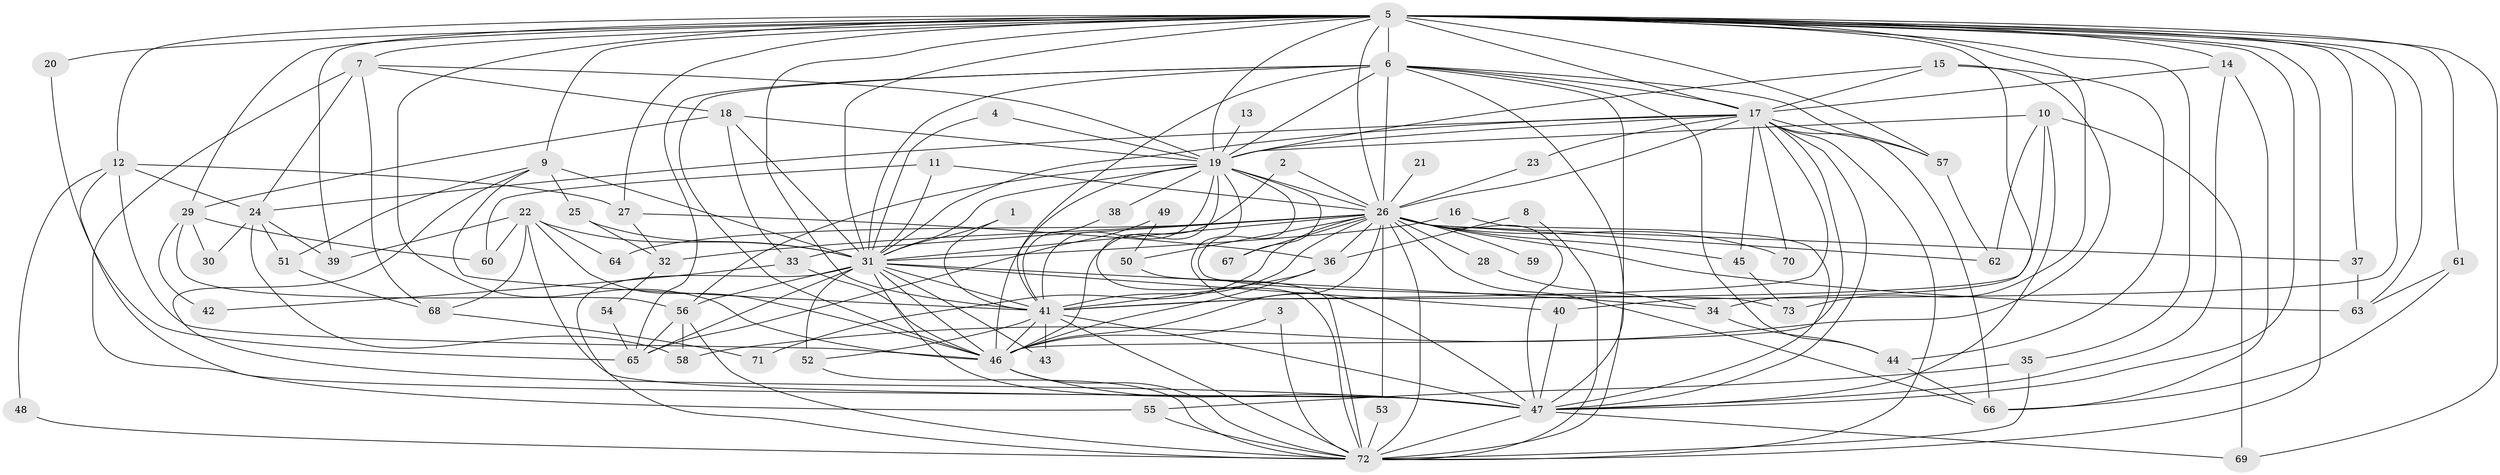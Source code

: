 // original degree distribution, {33: 0.016666666666666666, 13: 0.008333333333333333, 21: 0.016666666666666666, 18: 0.008333333333333333, 20: 0.008333333333333333, 27: 0.008333333333333333, 17: 0.016666666666666666, 4: 0.09166666666666666, 6: 0.06666666666666667, 2: 0.5416666666666666, 5: 0.025, 3: 0.18333333333333332, 7: 0.008333333333333333}
// Generated by graph-tools (version 1.1) at 2025/36/03/04/25 23:36:25]
// undirected, 73 vertices, 199 edges
graph export_dot {
  node [color=gray90,style=filled];
  1;
  2;
  3;
  4;
  5;
  6;
  7;
  8;
  9;
  10;
  11;
  12;
  13;
  14;
  15;
  16;
  17;
  18;
  19;
  20;
  21;
  22;
  23;
  24;
  25;
  26;
  27;
  28;
  29;
  30;
  31;
  32;
  33;
  34;
  35;
  36;
  37;
  38;
  39;
  40;
  41;
  42;
  43;
  44;
  45;
  46;
  47;
  48;
  49;
  50;
  51;
  52;
  53;
  54;
  55;
  56;
  57;
  58;
  59;
  60;
  61;
  62;
  63;
  64;
  65;
  66;
  67;
  68;
  69;
  70;
  71;
  72;
  73;
  1 -- 31 [weight=1.0];
  1 -- 41 [weight=1.0];
  2 -- 26 [weight=1.0];
  2 -- 46 [weight=1.0];
  3 -- 46 [weight=1.0];
  3 -- 72 [weight=1.0];
  4 -- 19 [weight=1.0];
  4 -- 31 [weight=1.0];
  5 -- 6 [weight=2.0];
  5 -- 7 [weight=1.0];
  5 -- 9 [weight=1.0];
  5 -- 12 [weight=1.0];
  5 -- 14 [weight=1.0];
  5 -- 17 [weight=2.0];
  5 -- 19 [weight=2.0];
  5 -- 20 [weight=1.0];
  5 -- 26 [weight=1.0];
  5 -- 27 [weight=1.0];
  5 -- 29 [weight=1.0];
  5 -- 31 [weight=3.0];
  5 -- 34 [weight=1.0];
  5 -- 35 [weight=1.0];
  5 -- 37 [weight=1.0];
  5 -- 39 [weight=1.0];
  5 -- 40 [weight=1.0];
  5 -- 41 [weight=2.0];
  5 -- 46 [weight=1.0];
  5 -- 47 [weight=1.0];
  5 -- 57 [weight=1.0];
  5 -- 61 [weight=1.0];
  5 -- 63 [weight=1.0];
  5 -- 69 [weight=1.0];
  5 -- 72 [weight=2.0];
  5 -- 73 [weight=1.0];
  6 -- 17 [weight=1.0];
  6 -- 19 [weight=1.0];
  6 -- 26 [weight=1.0];
  6 -- 31 [weight=1.0];
  6 -- 41 [weight=1.0];
  6 -- 44 [weight=1.0];
  6 -- 46 [weight=1.0];
  6 -- 47 [weight=1.0];
  6 -- 57 [weight=1.0];
  6 -- 65 [weight=1.0];
  6 -- 72 [weight=1.0];
  7 -- 18 [weight=1.0];
  7 -- 19 [weight=1.0];
  7 -- 24 [weight=1.0];
  7 -- 55 [weight=1.0];
  7 -- 68 [weight=1.0];
  8 -- 36 [weight=1.0];
  8 -- 72 [weight=1.0];
  9 -- 25 [weight=1.0];
  9 -- 31 [weight=1.0];
  9 -- 41 [weight=1.0];
  9 -- 47 [weight=1.0];
  9 -- 51 [weight=1.0];
  10 -- 19 [weight=1.0];
  10 -- 41 [weight=1.0];
  10 -- 47 [weight=1.0];
  10 -- 62 [weight=1.0];
  10 -- 69 [weight=1.0];
  11 -- 26 [weight=1.0];
  11 -- 31 [weight=1.0];
  11 -- 60 [weight=1.0];
  12 -- 24 [weight=1.0];
  12 -- 27 [weight=1.0];
  12 -- 46 [weight=1.0];
  12 -- 47 [weight=1.0];
  12 -- 48 [weight=1.0];
  13 -- 19 [weight=1.0];
  14 -- 17 [weight=1.0];
  14 -- 47 [weight=1.0];
  14 -- 66 [weight=1.0];
  15 -- 17 [weight=1.0];
  15 -- 19 [weight=1.0];
  15 -- 44 [weight=1.0];
  15 -- 58 [weight=1.0];
  16 -- 31 [weight=1.0];
  16 -- 47 [weight=1.0];
  17 -- 19 [weight=1.0];
  17 -- 23 [weight=2.0];
  17 -- 24 [weight=1.0];
  17 -- 26 [weight=2.0];
  17 -- 31 [weight=1.0];
  17 -- 41 [weight=1.0];
  17 -- 45 [weight=1.0];
  17 -- 46 [weight=1.0];
  17 -- 47 [weight=2.0];
  17 -- 57 [weight=1.0];
  17 -- 66 [weight=1.0];
  17 -- 70 [weight=2.0];
  17 -- 72 [weight=1.0];
  18 -- 19 [weight=1.0];
  18 -- 29 [weight=1.0];
  18 -- 31 [weight=1.0];
  18 -- 33 [weight=1.0];
  19 -- 26 [weight=1.0];
  19 -- 31 [weight=1.0];
  19 -- 38 [weight=1.0];
  19 -- 41 [weight=1.0];
  19 -- 46 [weight=1.0];
  19 -- 47 [weight=1.0];
  19 -- 56 [weight=1.0];
  19 -- 67 [weight=1.0];
  19 -- 72 [weight=1.0];
  19 -- 73 [weight=1.0];
  20 -- 65 [weight=1.0];
  21 -- 26 [weight=1.0];
  22 -- 31 [weight=1.0];
  22 -- 39 [weight=1.0];
  22 -- 46 [weight=1.0];
  22 -- 47 [weight=1.0];
  22 -- 60 [weight=1.0];
  22 -- 64 [weight=1.0];
  22 -- 68 [weight=1.0];
  23 -- 26 [weight=1.0];
  24 -- 30 [weight=1.0];
  24 -- 39 [weight=1.0];
  24 -- 51 [weight=1.0];
  24 -- 58 [weight=1.0];
  25 -- 31 [weight=1.0];
  25 -- 32 [weight=1.0];
  26 -- 28 [weight=1.0];
  26 -- 31 [weight=1.0];
  26 -- 32 [weight=1.0];
  26 -- 33 [weight=1.0];
  26 -- 36 [weight=1.0];
  26 -- 37 [weight=1.0];
  26 -- 41 [weight=1.0];
  26 -- 45 [weight=1.0];
  26 -- 46 [weight=1.0];
  26 -- 47 [weight=1.0];
  26 -- 50 [weight=2.0];
  26 -- 53 [weight=1.0];
  26 -- 59 [weight=1.0];
  26 -- 62 [weight=1.0];
  26 -- 63 [weight=1.0];
  26 -- 64 [weight=1.0];
  26 -- 66 [weight=1.0];
  26 -- 67 [weight=1.0];
  26 -- 70 [weight=1.0];
  26 -- 71 [weight=1.0];
  26 -- 72 [weight=1.0];
  27 -- 32 [weight=1.0];
  27 -- 36 [weight=1.0];
  28 -- 34 [weight=1.0];
  29 -- 30 [weight=1.0];
  29 -- 42 [weight=1.0];
  29 -- 56 [weight=1.0];
  29 -- 60 [weight=1.0];
  31 -- 34 [weight=2.0];
  31 -- 40 [weight=1.0];
  31 -- 41 [weight=1.0];
  31 -- 43 [weight=1.0];
  31 -- 46 [weight=2.0];
  31 -- 47 [weight=1.0];
  31 -- 52 [weight=1.0];
  31 -- 56 [weight=1.0];
  31 -- 65 [weight=1.0];
  31 -- 72 [weight=1.0];
  32 -- 54 [weight=1.0];
  33 -- 42 [weight=1.0];
  33 -- 46 [weight=1.0];
  34 -- 44 [weight=1.0];
  35 -- 55 [weight=1.0];
  35 -- 72 [weight=2.0];
  36 -- 41 [weight=1.0];
  36 -- 46 [weight=2.0];
  37 -- 63 [weight=1.0];
  38 -- 41 [weight=1.0];
  40 -- 47 [weight=1.0];
  41 -- 43 [weight=1.0];
  41 -- 46 [weight=1.0];
  41 -- 47 [weight=1.0];
  41 -- 52 [weight=1.0];
  41 -- 72 [weight=1.0];
  44 -- 66 [weight=1.0];
  45 -- 73 [weight=1.0];
  46 -- 47 [weight=1.0];
  46 -- 72 [weight=1.0];
  47 -- 69 [weight=1.0];
  47 -- 72 [weight=1.0];
  48 -- 72 [weight=1.0];
  49 -- 50 [weight=1.0];
  49 -- 65 [weight=1.0];
  50 -- 72 [weight=1.0];
  51 -- 68 [weight=1.0];
  52 -- 72 [weight=1.0];
  53 -- 72 [weight=1.0];
  54 -- 65 [weight=1.0];
  55 -- 72 [weight=1.0];
  56 -- 58 [weight=1.0];
  56 -- 65 [weight=1.0];
  56 -- 72 [weight=1.0];
  57 -- 62 [weight=1.0];
  61 -- 63 [weight=1.0];
  61 -- 66 [weight=1.0];
  68 -- 71 [weight=1.0];
}
